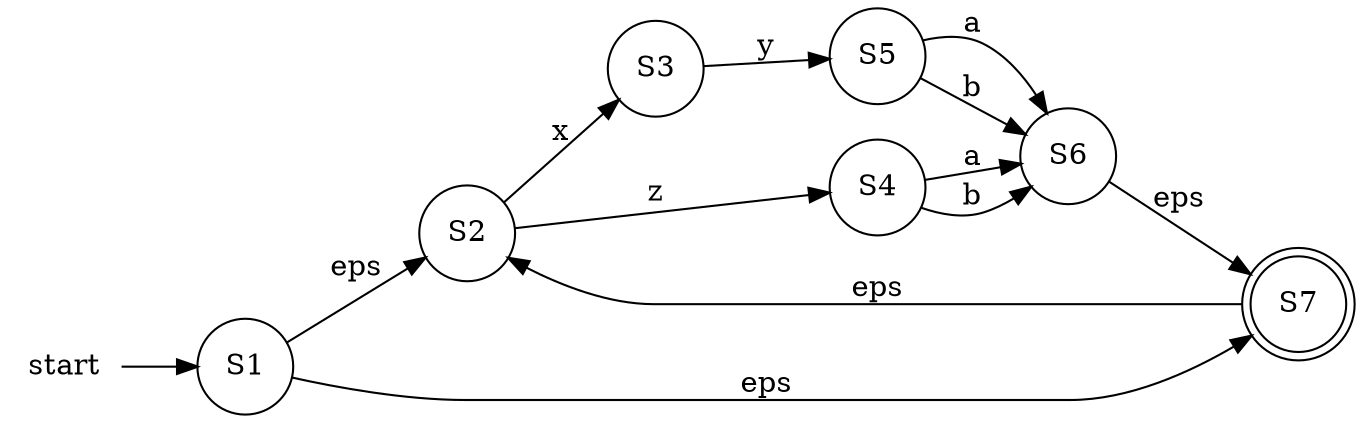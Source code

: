 //
// fsm.dot - sample dot file
//
// Kurt Schmidt
// 2006
//
// Usage:
//   To compile, e.g.:  $ dot -Tpng -o fsm.png fsm.dot
//			or
//		$ dot -Tpng fsm.dot > fsm.png
//
// Output formats:  use $ dot -Tcrap to see all output formats
//		They are:
//			canon cmap cmapx cmapx_np dot eps fig gd gd2 gif gv imap imap_np ismap
//			jpe jpeg jpg pdf plain plain-ext png ps ps2 svg svgz tk vml vmlz vrml
//			wbmp x11 xdot xlib
//

digraph fsm {
rankdir="LR"
start [shape="plaintext",label="start"]
1 [shape="circle",label="S1"]
2 [shape="circle",label="S2"]
3 [shape="circle",label="S3"]
4 [shape="circle",label="S4"]
5 [shape="circle",label="S5"]
6 [shape="circle",label="S6"]
7 [shape="doublecircle",label="S7"]
start->1
1->2 [label="eps"] 
1->7 [label="eps"] 
2->3 [label="x"] 	
2->4 [label="z"]
3->5 [label="y"]
5->6 [label="a"]
5->6 [label="b"]
4->6 [label="a"]
4->6 [label="b"]
6->7 [label="eps"]
7->2 [label="eps"]
}
